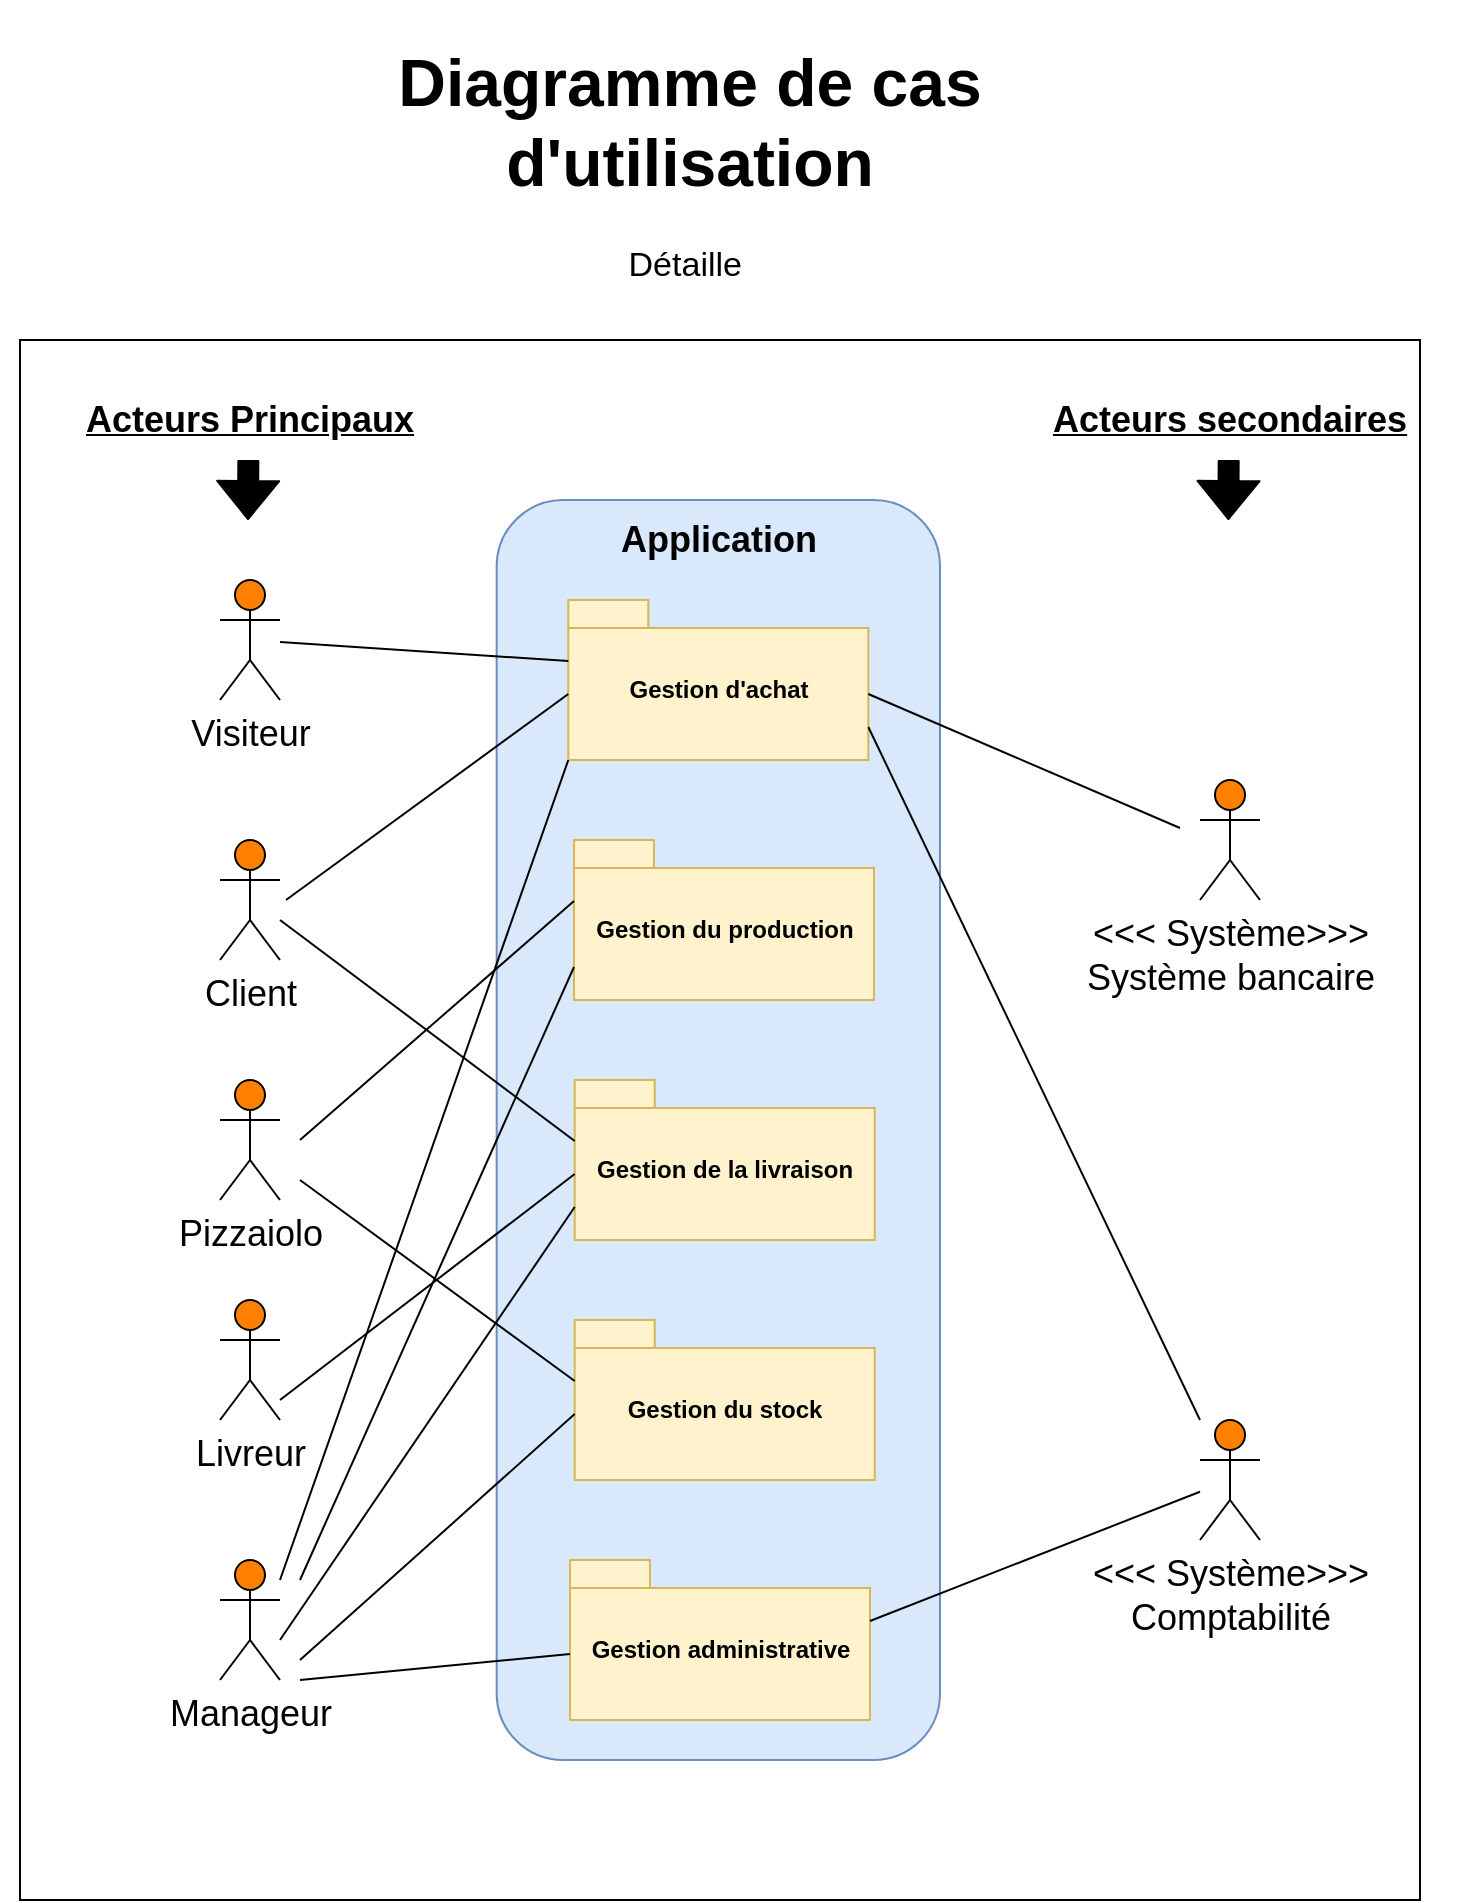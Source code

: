 <mxfile version="12.6.6" type="github"><diagram id="Q4VnvSh6ajyP1y70Wybg" name="Page-1"><mxGraphModel dx="786" dy="513" grid="1" gridSize="10" guides="1" tooltips="1" connect="1" arrows="1" fold="1" page="1" pageScale="1" pageWidth="827" pageHeight="1169" math="0" shadow="0"><root><mxCell id="0"/><mxCell id="1" parent="0"/><mxCell id="QWDj1nxfprRpqqSH3ZDR-1" value="" style="whiteSpace=wrap;html=1;" parent="1" vertex="1"><mxGeometry x="60" y="200" width="700" height="780" as="geometry"/></mxCell><mxCell id="QWDj1nxfprRpqqSH3ZDR-2" value="&lt;h1 style=&quot;font-size: 33px&quot;&gt;Diagramme de cas d'utilisation&lt;/h1&gt;&lt;p style=&quot;font-size: 17px&quot;&gt;Détaille&amp;nbsp;&lt;/p&gt;" style="text;html=1;strokeColor=none;fillColor=none;spacing=5;spacingTop=-20;whiteSpace=wrap;overflow=hidden;rounded=0;align=center;" parent="1" vertex="1"><mxGeometry x="190" y="40" width="410" height="150" as="geometry"/></mxCell><mxCell id="QWDj1nxfprRpqqSH3ZDR-3" value="" style="rounded=1;whiteSpace=wrap;html=1;fillColor=#dae8fc;strokeColor=#6c8ebf;" parent="1" vertex="1"><mxGeometry x="298.33" y="280" width="221.67" height="630" as="geometry"/></mxCell><mxCell id="QWDj1nxfprRpqqSH3ZDR-4" value="Application&amp;nbsp;" style="text;html=1;strokeColor=none;fillColor=none;align=center;verticalAlign=middle;whiteSpace=wrap;rounded=0;fontSize=18;fontStyle=1;glass=0;gradientColor=none;" parent="1" vertex="1"><mxGeometry x="332" y="270" width="160" height="60" as="geometry"/></mxCell><mxCell id="QWDj1nxfprRpqqSH3ZDR-5" value="Visiteur" style="shape=umlActor;verticalLabelPosition=bottom;labelBackgroundColor=#ffffff;verticalAlign=top;html=1;outlineConnect=0;fontSize=18;fillColor=#FF8000;" parent="1" vertex="1"><mxGeometry x="160" y="320" width="30" height="60" as="geometry"/></mxCell><mxCell id="QWDj1nxfprRpqqSH3ZDR-6" value="Client" style="shape=umlActor;verticalLabelPosition=bottom;labelBackgroundColor=#ffffff;verticalAlign=top;html=1;outlineConnect=0;fontSize=18;fillColor=#FF8000;" parent="1" vertex="1"><mxGeometry x="160" y="450" width="30" height="60" as="geometry"/></mxCell><mxCell id="QWDj1nxfprRpqqSH3ZDR-7" value="Pizzaiolo" style="shape=umlActor;verticalLabelPosition=bottom;labelBackgroundColor=#ffffff;verticalAlign=top;html=1;outlineConnect=0;fontSize=18;fillColor=#FF8000;" parent="1" vertex="1"><mxGeometry x="160" y="570" width="30" height="60" as="geometry"/></mxCell><mxCell id="QWDj1nxfprRpqqSH3ZDR-8" value="Livreur" style="shape=umlActor;verticalLabelPosition=bottom;labelBackgroundColor=#ffffff;verticalAlign=top;html=1;outlineConnect=0;fontSize=18;fillColor=#FF8000;" parent="1" vertex="1"><mxGeometry x="160" y="680" width="30" height="60" as="geometry"/></mxCell><mxCell id="QWDj1nxfprRpqqSH3ZDR-9" value="Manageur" style="shape=umlActor;verticalLabelPosition=bottom;labelBackgroundColor=#ffffff;verticalAlign=top;html=1;outlineConnect=0;fontSize=18;fillColor=#FF8000;" parent="1" vertex="1"><mxGeometry x="160" y="810" width="30" height="60" as="geometry"/></mxCell><mxCell id="QWDj1nxfprRpqqSH3ZDR-30" value="&amp;lt;&amp;lt;&amp;lt; Système&amp;gt;&amp;gt;&amp;gt;&lt;br&gt;Système bancaire" style="shape=umlActor;verticalLabelPosition=bottom;labelBackgroundColor=#ffffff;verticalAlign=top;html=1;outlineConnect=0;fontSize=18;gradientColor=none;gradientDirection=north;fillColor=#FF8000;" parent="1" vertex="1"><mxGeometry x="650" y="420" width="30" height="60" as="geometry"/></mxCell><mxCell id="QWDj1nxfprRpqqSH3ZDR-31" value="&amp;lt;&amp;lt;&amp;lt; Système&amp;gt;&amp;gt;&amp;gt;&lt;br&gt;Comptabilité" style="shape=umlActor;verticalLabelPosition=bottom;labelBackgroundColor=#ffffff;verticalAlign=top;html=1;outlineConnect=0;fontSize=18;gradientColor=none;gradientDirection=north;fillColor=#FF8000;" parent="1" vertex="1"><mxGeometry x="650" y="740" width="30" height="60" as="geometry"/></mxCell><mxCell id="QWDj1nxfprRpqqSH3ZDR-36" value="Acteurs Principaux" style="text;html=1;strokeColor=none;fillColor=none;align=center;verticalAlign=middle;whiteSpace=wrap;rounded=0;glass=0;fontSize=18;fontStyle=5" parent="1" vertex="1"><mxGeometry x="50" y="230" width="250" height="20" as="geometry"/></mxCell><mxCell id="QWDj1nxfprRpqqSH3ZDR-37" value="Acteurs secondaires" style="text;html=1;strokeColor=none;fillColor=none;align=center;verticalAlign=middle;whiteSpace=wrap;rounded=0;glass=0;fontSize=18;fontStyle=5" parent="1" vertex="1"><mxGeometry x="540" y="230" width="250" height="20" as="geometry"/></mxCell><mxCell id="QWDj1nxfprRpqqSH3ZDR-38" value="" style="shape=flexArrow;endArrow=classic;html=1;strokeColor=#000000;fontSize=18;fillColor=#000000;" parent="1" edge="1"><mxGeometry width="50" height="50" relative="1" as="geometry"><mxPoint x="174.17" y="260" as="sourcePoint"/><mxPoint x="174" y="290" as="targetPoint"/></mxGeometry></mxCell><mxCell id="QWDj1nxfprRpqqSH3ZDR-40" value="" style="shape=flexArrow;endArrow=classic;html=1;strokeColor=#000000;fontSize=18;fillColor=#000000;" parent="1" edge="1"><mxGeometry width="50" height="50" relative="1" as="geometry"><mxPoint x="664.34" y="260" as="sourcePoint"/><mxPoint x="664.17" y="290" as="targetPoint"/></mxGeometry></mxCell><mxCell id="bGvTpOcmgWzEgEp-N8Zq-1" value="Gestion d'achat" style="shape=folder;fontStyle=1;spacingTop=10;tabWidth=40;tabHeight=14;tabPosition=left;html=1;fillColor=#fff2cc;strokeColor=#d6b656;" parent="1" vertex="1"><mxGeometry x="334.16" y="330" width="150" height="80" as="geometry"/></mxCell><mxCell id="bGvTpOcmgWzEgEp-N8Zq-2" value="Gestion du production" style="shape=folder;fontStyle=1;spacingTop=10;tabWidth=40;tabHeight=14;tabPosition=left;html=1;fillColor=#fff2cc;strokeColor=#d6b656;" parent="1" vertex="1"><mxGeometry x="337" y="450" width="150" height="80" as="geometry"/></mxCell><mxCell id="bGvTpOcmgWzEgEp-N8Zq-3" value="Gestion de la livraison" style="shape=folder;fontStyle=1;spacingTop=10;tabWidth=40;tabHeight=14;tabPosition=left;html=1;fillColor=#fff2cc;strokeColor=#d6b656;" parent="1" vertex="1"><mxGeometry x="337.35" y="570" width="150" height="80" as="geometry"/></mxCell><mxCell id="bGvTpOcmgWzEgEp-N8Zq-4" value="Gestion du stock" style="shape=folder;fontStyle=1;spacingTop=10;tabWidth=40;tabHeight=14;tabPosition=left;html=1;fillColor=#fff2cc;strokeColor=#d6b656;" parent="1" vertex="1"><mxGeometry x="337.35" y="690" width="150" height="80" as="geometry"/></mxCell><mxCell id="gy7lW3POpjNdomU-dFTI-1" value="" style="endArrow=none;html=1;entryX=0;entryY=0;entryDx=0;entryDy=30.5;entryPerimeter=0;" parent="1" source="QWDj1nxfprRpqqSH3ZDR-5" target="bGvTpOcmgWzEgEp-N8Zq-1" edge="1"><mxGeometry width="50" height="50" relative="1" as="geometry"><mxPoint x="200" y="380" as="sourcePoint"/><mxPoint x="100" y="1000" as="targetPoint"/></mxGeometry></mxCell><mxCell id="gy7lW3POpjNdomU-dFTI-2" value="" style="endArrow=none;html=1;entryX=0;entryY=0;entryDx=0;entryDy=47;entryPerimeter=0;" parent="1" target="bGvTpOcmgWzEgEp-N8Zq-1" edge="1"><mxGeometry width="50" height="50" relative="1" as="geometry"><mxPoint x="193" y="480" as="sourcePoint"/><mxPoint x="337.0" y="523.5" as="targetPoint"/></mxGeometry></mxCell><mxCell id="gy7lW3POpjNdomU-dFTI-3" value="" style="endArrow=none;html=1;entryX=0;entryY=0;entryDx=0;entryDy=30.5;entryPerimeter=0;" parent="1" target="bGvTpOcmgWzEgEp-N8Zq-2" edge="1"><mxGeometry width="50" height="50" relative="1" as="geometry"><mxPoint x="200" y="600" as="sourcePoint"/><mxPoint x="337.0" y="554.28" as="targetPoint"/></mxGeometry></mxCell><mxCell id="gy7lW3POpjNdomU-dFTI-5" value="" style="endArrow=none;html=1;entryX=0;entryY=0;entryDx=0;entryDy=63.5;entryPerimeter=0;" parent="1" target="bGvTpOcmgWzEgEp-N8Zq-2" edge="1"><mxGeometry width="50" height="50" relative="1" as="geometry"><mxPoint x="200" y="820" as="sourcePoint"/><mxPoint x="347" y="660.0" as="targetPoint"/></mxGeometry></mxCell><mxCell id="gy7lW3POpjNdomU-dFTI-6" value="" style="endArrow=none;html=1;entryX=0;entryY=0;entryDx=0;entryDy=80;entryPerimeter=0;" parent="1" target="bGvTpOcmgWzEgEp-N8Zq-1" edge="1"><mxGeometry width="50" height="50" relative="1" as="geometry"><mxPoint x="190" y="820" as="sourcePoint"/><mxPoint x="319" y="420" as="targetPoint"/></mxGeometry></mxCell><mxCell id="gy7lW3POpjNdomU-dFTI-7" value="" style="endArrow=none;html=1;exitX=0;exitY=0;exitDx=150;exitDy=47;exitPerimeter=0;" parent="1" source="bGvTpOcmgWzEgEp-N8Zq-1" edge="1"><mxGeometry width="50" height="50" relative="1" as="geometry"><mxPoint x="510" y="322.374" as="sourcePoint"/><mxPoint x="640" y="444" as="targetPoint"/></mxGeometry></mxCell><mxCell id="gy7lW3POpjNdomU-dFTI-8" value="" style="endArrow=none;html=1;exitX=0;exitY=0;exitDx=150;exitDy=63.5;exitPerimeter=0;" parent="1" source="bGvTpOcmgWzEgEp-N8Zq-1" edge="1"><mxGeometry width="50" height="50" relative="1" as="geometry"><mxPoint x="487.0" y="537" as="sourcePoint"/><mxPoint x="650" y="740" as="targetPoint"/></mxGeometry></mxCell><mxCell id="gy7lW3POpjNdomU-dFTI-9" value="" style="endArrow=none;html=1;entryX=0;entryY=0;entryDx=0;entryDy=47;entryPerimeter=0;" parent="1" target="bGvTpOcmgWzEgEp-N8Zq-3" edge="1"><mxGeometry width="50" height="50" relative="1" as="geometry"><mxPoint x="190" y="730.004" as="sourcePoint"/><mxPoint x="334.16" y="757.63" as="targetPoint"/></mxGeometry></mxCell><mxCell id="gy7lW3POpjNdomU-dFTI-10" value="" style="endArrow=none;html=1;entryX=0;entryY=0;entryDx=0;entryDy=30.5;entryPerimeter=0;" parent="1" target="bGvTpOcmgWzEgEp-N8Zq-3" edge="1"><mxGeometry width="50" height="50" relative="1" as="geometry"><mxPoint x="190" y="490" as="sourcePoint"/><mxPoint x="347" y="473.5" as="targetPoint"/></mxGeometry></mxCell><mxCell id="gy7lW3POpjNdomU-dFTI-11" value="" style="endArrow=none;html=1;entryX=0;entryY=0;entryDx=0;entryDy=30.5;entryPerimeter=0;" parent="1" target="bGvTpOcmgWzEgEp-N8Zq-4" edge="1"><mxGeometry width="50" height="50" relative="1" as="geometry"><mxPoint x="200" y="620" as="sourcePoint"/><mxPoint x="337" y="790.5" as="targetPoint"/></mxGeometry></mxCell><mxCell id="gy7lW3POpjNdomU-dFTI-12" value="" style="endArrow=none;html=1;entryX=0;entryY=0;entryDx=0;entryDy=47;entryPerimeter=0;" parent="1" target="bGvTpOcmgWzEgEp-N8Zq-4" edge="1"><mxGeometry width="50" height="50" relative="1" as="geometry"><mxPoint x="200" y="860" as="sourcePoint"/><mxPoint x="347" y="800.5" as="targetPoint"/></mxGeometry></mxCell><mxCell id="gy7lW3POpjNdomU-dFTI-13" value="" style="endArrow=none;html=1;entryX=0;entryY=0;entryDx=0;entryDy=63.5;entryPerimeter=0;" parent="1" target="bGvTpOcmgWzEgEp-N8Zq-3" edge="1"><mxGeometry width="50" height="50" relative="1" as="geometry"><mxPoint x="190" y="850" as="sourcePoint"/><mxPoint x="332" y="810" as="targetPoint"/></mxGeometry></mxCell><mxCell id="gy7lW3POpjNdomU-dFTI-15" value="Gestion administrative" style="shape=folder;fontStyle=1;spacingTop=10;tabWidth=40;tabHeight=14;tabPosition=left;html=1;fillColor=#fff2cc;strokeColor=#d6b656;" parent="1" vertex="1"><mxGeometry x="335" y="810" width="150" height="80" as="geometry"/></mxCell><mxCell id="gy7lW3POpjNdomU-dFTI-16" value="" style="endArrow=none;html=1;entryX=0;entryY=0;entryDx=0;entryDy=47;entryPerimeter=0;" parent="1" target="gy7lW3POpjNdomU-dFTI-15" edge="1"><mxGeometry width="50" height="50" relative="1" as="geometry"><mxPoint x="200" y="870" as="sourcePoint"/><mxPoint x="335" y="870" as="targetPoint"/></mxGeometry></mxCell><mxCell id="gy7lW3POpjNdomU-dFTI-17" value="" style="endArrow=none;html=1;exitX=0;exitY=0;exitDx=150;exitDy=30.5;exitPerimeter=0;" parent="1" source="gy7lW3POpjNdomU-dFTI-15" target="QWDj1nxfprRpqqSH3ZDR-31" edge="1"><mxGeometry width="50" height="50" relative="1" as="geometry"><mxPoint x="494.16" y="403.5" as="sourcePoint"/><mxPoint x="667" y="500" as="targetPoint"/></mxGeometry></mxCell></root></mxGraphModel></diagram></mxfile>